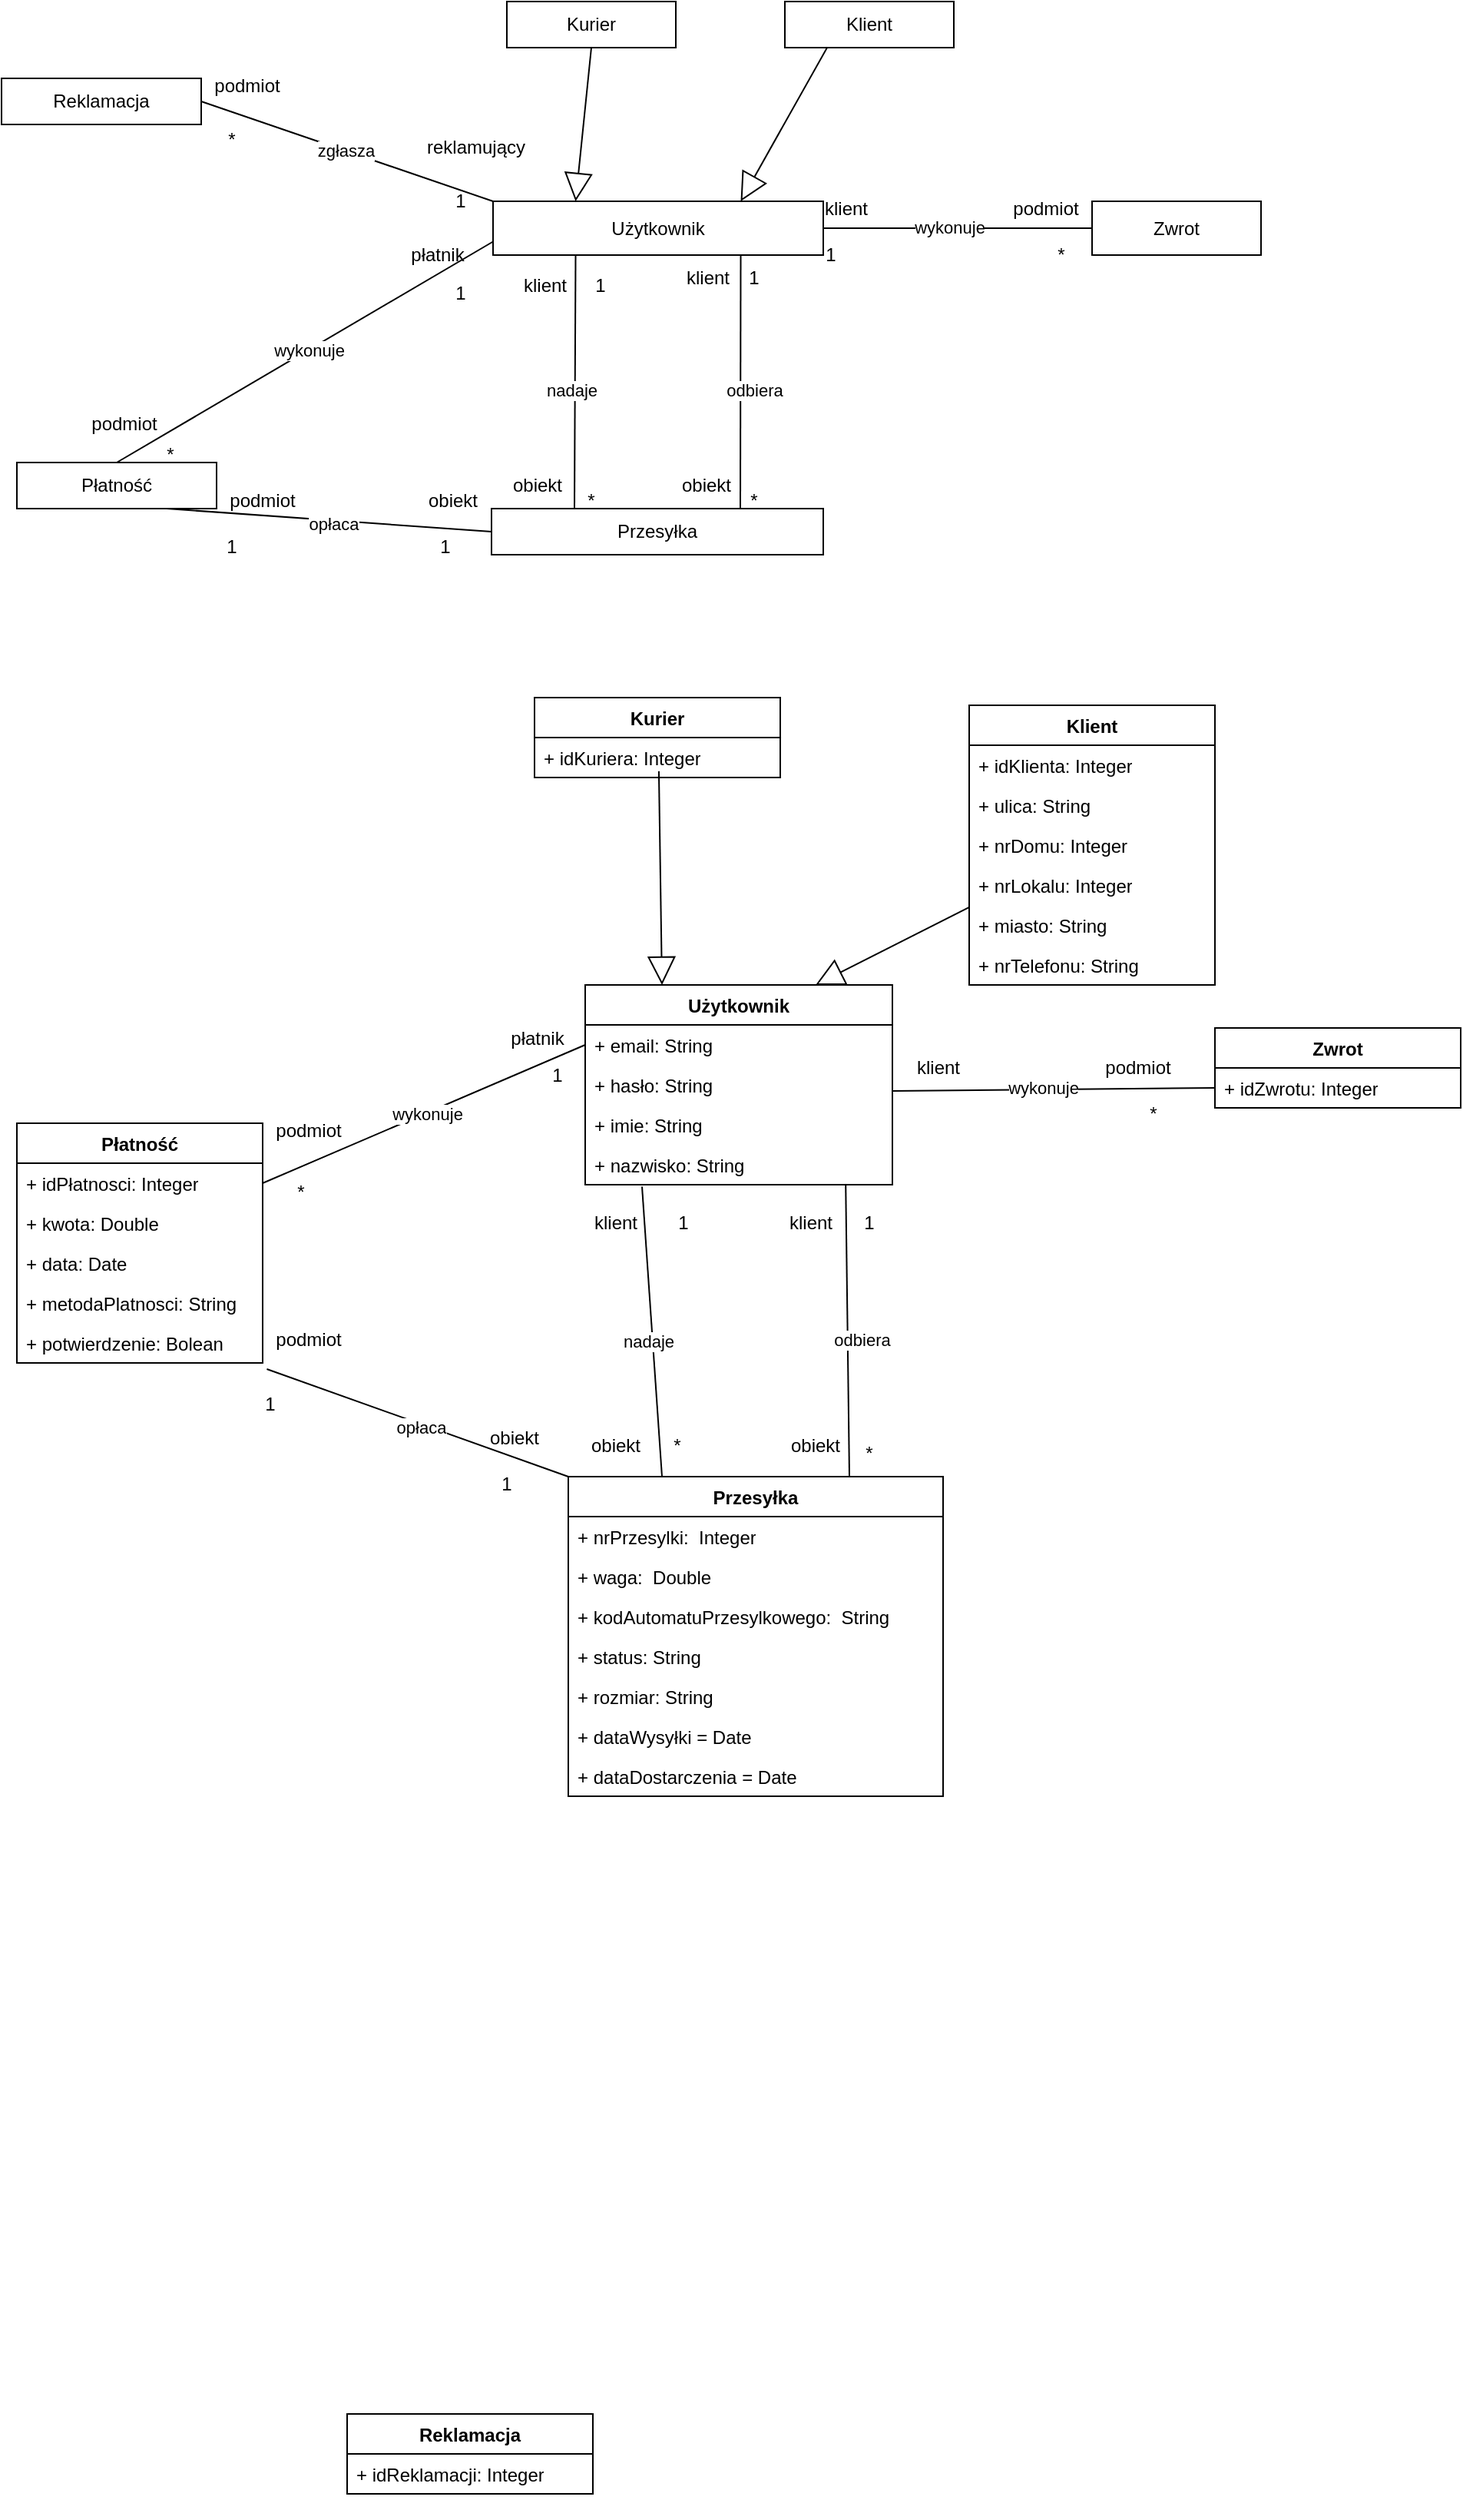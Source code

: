 <mxfile version="26.2.10">
  <diagram name="Strona-1" id="3jw3794jkZ1BxiJH3OJ3">
    <mxGraphModel dx="1085" dy="1286" grid="1" gridSize="10" guides="1" tooltips="1" connect="1" arrows="1" fold="1" page="1" pageScale="1" pageWidth="827" pageHeight="1169" math="0" shadow="0">
      <root>
        <mxCell id="0" />
        <mxCell id="1" parent="0" />
        <mxCell id="SJhHL3FRq7F6iEyKLstd-1" value="Przesyłka" style="html=1;whiteSpace=wrap;" parent="1" vertex="1">
          <mxGeometry x="399" y="410" width="216" height="30" as="geometry" />
        </mxCell>
        <mxCell id="SJhHL3FRq7F6iEyKLstd-2" value="Kurier" style="html=1;whiteSpace=wrap;" parent="1" vertex="1">
          <mxGeometry x="409" y="80" width="110" height="30" as="geometry" />
        </mxCell>
        <mxCell id="SJhHL3FRq7F6iEyKLstd-3" value="Użytkownik" style="html=1;whiteSpace=wrap;" parent="1" vertex="1">
          <mxGeometry x="400" y="210" width="215" height="35" as="geometry" />
        </mxCell>
        <mxCell id="SJhHL3FRq7F6iEyKLstd-4" value="Klient" style="html=1;whiteSpace=wrap;" parent="1" vertex="1">
          <mxGeometry x="590" y="80" width="110" height="30" as="geometry" />
        </mxCell>
        <mxCell id="SJhHL3FRq7F6iEyKLstd-5" value="Płatność" style="html=1;whiteSpace=wrap;" parent="1" vertex="1">
          <mxGeometry x="90" y="380" width="130" height="30" as="geometry" />
        </mxCell>
        <mxCell id="SJhHL3FRq7F6iEyKLstd-6" value="Reklamacja" style="html=1;whiteSpace=wrap;" parent="1" vertex="1">
          <mxGeometry x="80" y="130" width="130" height="30" as="geometry" />
        </mxCell>
        <mxCell id="SJhHL3FRq7F6iEyKLstd-7" value="Zwrot" style="html=1;whiteSpace=wrap;" parent="1" vertex="1">
          <mxGeometry x="790" y="210" width="110" height="35" as="geometry" />
        </mxCell>
        <mxCell id="SJhHL3FRq7F6iEyKLstd-8" value="" style="endArrow=block;endSize=16;endFill=0;html=1;rounded=0;exitX=0.5;exitY=1;exitDx=0;exitDy=0;entryX=0.25;entryY=0;entryDx=0;entryDy=0;" parent="1" source="SJhHL3FRq7F6iEyKLstd-2" target="SJhHL3FRq7F6iEyKLstd-3" edge="1">
          <mxGeometry width="160" relative="1" as="geometry">
            <mxPoint x="390" y="340" as="sourcePoint" />
            <mxPoint x="550" y="340" as="targetPoint" />
          </mxGeometry>
        </mxCell>
        <mxCell id="SJhHL3FRq7F6iEyKLstd-9" value="" style="endArrow=block;endSize=16;endFill=0;html=1;rounded=0;exitX=0.25;exitY=1;exitDx=0;exitDy=0;entryX=0.75;entryY=0;entryDx=0;entryDy=0;" parent="1" source="SJhHL3FRq7F6iEyKLstd-4" target="SJhHL3FRq7F6iEyKLstd-3" edge="1">
          <mxGeometry width="160" relative="1" as="geometry">
            <mxPoint x="568" y="110" as="sourcePoint" />
            <mxPoint x="514" y="218" as="targetPoint" />
          </mxGeometry>
        </mxCell>
        <mxCell id="SJhHL3FRq7F6iEyKLstd-15" value="" style="endArrow=none;html=1;rounded=0;entryX=0;entryY=0;entryDx=0;entryDy=0;exitX=1;exitY=0.5;exitDx=0;exitDy=0;" parent="1" source="SJhHL3FRq7F6iEyKLstd-6" target="SJhHL3FRq7F6iEyKLstd-3" edge="1">
          <mxGeometry width="50" height="50" relative="1" as="geometry">
            <mxPoint x="440" y="360" as="sourcePoint" />
            <mxPoint x="490" y="310" as="targetPoint" />
          </mxGeometry>
        </mxCell>
        <mxCell id="SJhHL3FRq7F6iEyKLstd-23" value="zgłasza" style="edgeLabel;html=1;align=center;verticalAlign=middle;resizable=0;points=[];" parent="SJhHL3FRq7F6iEyKLstd-15" vertex="1" connectable="0">
          <mxGeometry x="-0.012" relative="1" as="geometry">
            <mxPoint as="offset" />
          </mxGeometry>
        </mxCell>
        <mxCell id="SJhHL3FRq7F6iEyKLstd-16" value="" style="endArrow=none;html=1;rounded=0;entryX=0;entryY=0.75;entryDx=0;entryDy=0;exitX=0.5;exitY=0;exitDx=0;exitDy=0;" parent="1" source="SJhHL3FRq7F6iEyKLstd-5" target="SJhHL3FRq7F6iEyKLstd-3" edge="1">
          <mxGeometry width="50" height="50" relative="1" as="geometry">
            <mxPoint x="420" y="400" as="sourcePoint" />
            <mxPoint x="470" y="350" as="targetPoint" />
          </mxGeometry>
        </mxCell>
        <mxCell id="SJhHL3FRq7F6iEyKLstd-27" value="wykonuje" style="edgeLabel;html=1;align=center;verticalAlign=middle;resizable=0;points=[];" parent="SJhHL3FRq7F6iEyKLstd-16" vertex="1" connectable="0">
          <mxGeometry x="0.016" relative="1" as="geometry">
            <mxPoint as="offset" />
          </mxGeometry>
        </mxCell>
        <mxCell id="SJhHL3FRq7F6iEyKLstd-17" value="" style="endArrow=none;html=1;rounded=0;entryX=0.25;entryY=1;entryDx=0;entryDy=0;exitX=0.25;exitY=0;exitDx=0;exitDy=0;" parent="1" source="SJhHL3FRq7F6iEyKLstd-1" target="SJhHL3FRq7F6iEyKLstd-3" edge="1">
          <mxGeometry width="50" height="50" relative="1" as="geometry">
            <mxPoint x="440" y="360" as="sourcePoint" />
            <mxPoint x="490" y="310" as="targetPoint" />
          </mxGeometry>
        </mxCell>
        <mxCell id="SJhHL3FRq7F6iEyKLstd-52" value="nadaje" style="edgeLabel;html=1;align=center;verticalAlign=middle;resizable=0;points=[];" parent="SJhHL3FRq7F6iEyKLstd-17" vertex="1" connectable="0">
          <mxGeometry x="-0.067" y="3" relative="1" as="geometry">
            <mxPoint as="offset" />
          </mxGeometry>
        </mxCell>
        <mxCell id="SJhHL3FRq7F6iEyKLstd-18" value="" style="endArrow=none;html=1;rounded=0;entryX=0.75;entryY=1;entryDx=0;entryDy=0;exitX=0.75;exitY=0;exitDx=0;exitDy=0;" parent="1" source="SJhHL3FRq7F6iEyKLstd-1" target="SJhHL3FRq7F6iEyKLstd-3" edge="1">
          <mxGeometry width="50" height="50" relative="1" as="geometry">
            <mxPoint x="440" y="360" as="sourcePoint" />
            <mxPoint x="490" y="310" as="targetPoint" />
          </mxGeometry>
        </mxCell>
        <mxCell id="SJhHL3FRq7F6iEyKLstd-53" value="Text" style="edgeLabel;html=1;align=center;verticalAlign=middle;resizable=0;points=[];" parent="SJhHL3FRq7F6iEyKLstd-18" vertex="1" connectable="0">
          <mxGeometry x="-0.058" y="-6" relative="1" as="geometry">
            <mxPoint as="offset" />
          </mxGeometry>
        </mxCell>
        <mxCell id="SJhHL3FRq7F6iEyKLstd-54" value="odbiera" style="edgeLabel;html=1;align=center;verticalAlign=middle;resizable=0;points=[];" parent="SJhHL3FRq7F6iEyKLstd-18" vertex="1" connectable="0">
          <mxGeometry x="-0.068" y="-9" relative="1" as="geometry">
            <mxPoint as="offset" />
          </mxGeometry>
        </mxCell>
        <mxCell id="SJhHL3FRq7F6iEyKLstd-19" value="" style="endArrow=none;html=1;rounded=0;entryX=1;entryY=0.5;entryDx=0;entryDy=0;exitX=0;exitY=0.5;exitDx=0;exitDy=0;" parent="1" source="SJhHL3FRq7F6iEyKLstd-7" target="SJhHL3FRq7F6iEyKLstd-3" edge="1">
          <mxGeometry width="50" height="50" relative="1" as="geometry">
            <mxPoint x="440" y="360" as="sourcePoint" />
            <mxPoint x="490" y="310" as="targetPoint" />
          </mxGeometry>
        </mxCell>
        <mxCell id="SJhHL3FRq7F6iEyKLstd-45" value="wykonuje" style="edgeLabel;html=1;align=center;verticalAlign=middle;resizable=0;points=[];" parent="SJhHL3FRq7F6iEyKLstd-19" vertex="1" connectable="0">
          <mxGeometry x="0.069" y="-1" relative="1" as="geometry">
            <mxPoint as="offset" />
          </mxGeometry>
        </mxCell>
        <mxCell id="SJhHL3FRq7F6iEyKLstd-20" value="podmiot" style="text;html=1;align=center;verticalAlign=middle;whiteSpace=wrap;rounded=0;" parent="1" vertex="1">
          <mxGeometry x="210" y="120" width="60" height="30" as="geometry" />
        </mxCell>
        <mxCell id="SJhHL3FRq7F6iEyKLstd-21" value="reklamujący" style="text;html=1;align=center;verticalAlign=middle;whiteSpace=wrap;rounded=0;" parent="1" vertex="1">
          <mxGeometry x="359" y="160" width="60" height="30" as="geometry" />
        </mxCell>
        <mxCell id="SJhHL3FRq7F6iEyKLstd-24" value="*" style="text;html=1;align=center;verticalAlign=middle;whiteSpace=wrap;rounded=0;" parent="1" vertex="1">
          <mxGeometry x="210" y="160" width="40" height="20" as="geometry" />
        </mxCell>
        <mxCell id="SJhHL3FRq7F6iEyKLstd-25" value="1" style="text;html=1;align=center;verticalAlign=middle;whiteSpace=wrap;rounded=0;" parent="1" vertex="1">
          <mxGeometry x="364" y="200" width="30" height="20" as="geometry" />
        </mxCell>
        <mxCell id="SJhHL3FRq7F6iEyKLstd-29" value="płatnik" style="text;html=1;align=center;verticalAlign=middle;whiteSpace=wrap;rounded=0;" parent="1" vertex="1">
          <mxGeometry x="334" y="230" width="60" height="30" as="geometry" />
        </mxCell>
        <mxCell id="SJhHL3FRq7F6iEyKLstd-30" value="1" style="text;html=1;align=center;verticalAlign=middle;whiteSpace=wrap;rounded=0;" parent="1" vertex="1">
          <mxGeometry x="364" y="260" width="30" height="20" as="geometry" />
        </mxCell>
        <mxCell id="SJhHL3FRq7F6iEyKLstd-31" value="podmiot" style="text;html=1;align=center;verticalAlign=middle;whiteSpace=wrap;rounded=0;" parent="1" vertex="1">
          <mxGeometry x="130" y="340" width="60" height="30" as="geometry" />
        </mxCell>
        <mxCell id="SJhHL3FRq7F6iEyKLstd-32" value="*" style="text;html=1;align=center;verticalAlign=middle;whiteSpace=wrap;rounded=0;" parent="1" vertex="1">
          <mxGeometry x="160" y="360" width="60" height="30" as="geometry" />
        </mxCell>
        <mxCell id="SJhHL3FRq7F6iEyKLstd-33" value="" style="endArrow=none;html=1;rounded=0;entryX=0;entryY=0.5;entryDx=0;entryDy=0;exitX=0.75;exitY=1;exitDx=0;exitDy=0;" parent="1" source="SJhHL3FRq7F6iEyKLstd-5" target="SJhHL3FRq7F6iEyKLstd-1" edge="1">
          <mxGeometry width="50" height="50" relative="1" as="geometry">
            <mxPoint x="390" y="310" as="sourcePoint" />
            <mxPoint x="440" y="260" as="targetPoint" />
          </mxGeometry>
        </mxCell>
        <mxCell id="SJhHL3FRq7F6iEyKLstd-34" value="opłaca" style="edgeLabel;html=1;align=center;verticalAlign=middle;resizable=0;points=[];" parent="SJhHL3FRq7F6iEyKLstd-33" vertex="1" connectable="0">
          <mxGeometry x="0.029" y="-2" relative="1" as="geometry">
            <mxPoint as="offset" />
          </mxGeometry>
        </mxCell>
        <mxCell id="SJhHL3FRq7F6iEyKLstd-35" value="obiekt" style="text;html=1;align=center;verticalAlign=middle;whiteSpace=wrap;rounded=0;" parent="1" vertex="1">
          <mxGeometry x="354" y="390" width="40" height="30" as="geometry" />
        </mxCell>
        <mxCell id="SJhHL3FRq7F6iEyKLstd-36" value="podmiot" style="text;html=1;align=center;verticalAlign=middle;whiteSpace=wrap;rounded=0;" parent="1" vertex="1">
          <mxGeometry x="220" y="390" width="60" height="30" as="geometry" />
        </mxCell>
        <mxCell id="SJhHL3FRq7F6iEyKLstd-37" value="1" style="text;html=1;align=center;verticalAlign=middle;whiteSpace=wrap;rounded=0;" parent="1" vertex="1">
          <mxGeometry x="200" y="420" width="60" height="30" as="geometry" />
        </mxCell>
        <mxCell id="SJhHL3FRq7F6iEyKLstd-38" value="1" style="text;html=1;align=center;verticalAlign=middle;whiteSpace=wrap;rounded=0;" parent="1" vertex="1">
          <mxGeometry x="344" y="420" width="50" height="30" as="geometry" />
        </mxCell>
        <mxCell id="SJhHL3FRq7F6iEyKLstd-42" value="klient" style="text;html=1;align=center;verticalAlign=middle;whiteSpace=wrap;rounded=0;" parent="1" vertex="1">
          <mxGeometry x="404" y="250" width="60" height="30" as="geometry" />
        </mxCell>
        <mxCell id="SJhHL3FRq7F6iEyKLstd-43" value="klient" style="text;html=1;align=center;verticalAlign=middle;whiteSpace=wrap;rounded=0;" parent="1" vertex="1">
          <mxGeometry x="510" y="245" width="60" height="30" as="geometry" />
        </mxCell>
        <mxCell id="SJhHL3FRq7F6iEyKLstd-46" value="1" style="text;html=1;align=center;verticalAlign=middle;whiteSpace=wrap;rounded=0;" parent="1" vertex="1">
          <mxGeometry x="540" y="245" width="60" height="30" as="geometry" />
        </mxCell>
        <mxCell id="SJhHL3FRq7F6iEyKLstd-47" value="1" style="text;html=1;align=center;verticalAlign=middle;whiteSpace=wrap;rounded=0;" parent="1" vertex="1">
          <mxGeometry x="440" y="250" width="60" height="30" as="geometry" />
        </mxCell>
        <mxCell id="SJhHL3FRq7F6iEyKLstd-48" value="*" style="text;html=1;align=center;verticalAlign=middle;whiteSpace=wrap;rounded=0;" parent="1" vertex="1">
          <mxGeometry x="434" y="390" width="60" height="30" as="geometry" />
        </mxCell>
        <mxCell id="SJhHL3FRq7F6iEyKLstd-49" value="*" style="text;html=1;align=center;verticalAlign=middle;whiteSpace=wrap;rounded=0;" parent="1" vertex="1">
          <mxGeometry x="740" y="230" width="60" height="30" as="geometry" />
        </mxCell>
        <mxCell id="SJhHL3FRq7F6iEyKLstd-50" value="obiekt" style="text;html=1;align=center;verticalAlign=middle;whiteSpace=wrap;rounded=0;" parent="1" vertex="1">
          <mxGeometry x="409" y="380" width="40" height="30" as="geometry" />
        </mxCell>
        <mxCell id="SJhHL3FRq7F6iEyKLstd-51" value="obiekt" style="text;html=1;align=center;verticalAlign=middle;whiteSpace=wrap;rounded=0;" parent="1" vertex="1">
          <mxGeometry x="519" y="380" width="40" height="30" as="geometry" />
        </mxCell>
        <mxCell id="SJhHL3FRq7F6iEyKLstd-56" value="podmiot" style="text;html=1;align=center;verticalAlign=middle;whiteSpace=wrap;rounded=0;" parent="1" vertex="1">
          <mxGeometry x="730" y="200" width="60" height="30" as="geometry" />
        </mxCell>
        <mxCell id="SJhHL3FRq7F6iEyKLstd-57" value="klient" style="text;html=1;align=center;verticalAlign=middle;whiteSpace=wrap;rounded=0;" parent="1" vertex="1">
          <mxGeometry x="600" y="200" width="60" height="30" as="geometry" />
        </mxCell>
        <mxCell id="SJhHL3FRq7F6iEyKLstd-59" value="1" style="text;html=1;align=center;verticalAlign=middle;whiteSpace=wrap;rounded=0;" parent="1" vertex="1">
          <mxGeometry x="590" y="230" width="60" height="30" as="geometry" />
        </mxCell>
        <mxCell id="SJhHL3FRq7F6iEyKLstd-60" value="*" style="text;html=1;align=center;verticalAlign=middle;whiteSpace=wrap;rounded=0;" parent="1" vertex="1">
          <mxGeometry x="540" y="390" width="60" height="30" as="geometry" />
        </mxCell>
        <mxCell id="UiuZtKGrybd-7sfFobG--9" value="Przesyłka" style="swimlane;fontStyle=1;align=center;verticalAlign=top;childLayout=stackLayout;horizontal=1;startSize=26;horizontalStack=0;resizeParent=1;resizeParentMax=0;resizeLast=0;collapsible=1;marginBottom=0;whiteSpace=wrap;html=1;" vertex="1" parent="1">
          <mxGeometry x="449" y="1040" width="244" height="208" as="geometry" />
        </mxCell>
        <mxCell id="UiuZtKGrybd-7sfFobG--10" value="+ nrPrzesylki:&amp;nbsp; Integer" style="text;strokeColor=none;fillColor=none;align=left;verticalAlign=top;spacingLeft=4;spacingRight=4;overflow=hidden;rotatable=0;points=[[0,0.5],[1,0.5]];portConstraint=eastwest;whiteSpace=wrap;html=1;" vertex="1" parent="UiuZtKGrybd-7sfFobG--9">
          <mxGeometry y="26" width="244" height="26" as="geometry" />
        </mxCell>
        <mxCell id="UiuZtKGrybd-7sfFobG--11" value="+ waga:&amp;nbsp; Double" style="text;strokeColor=none;fillColor=none;align=left;verticalAlign=top;spacingLeft=4;spacingRight=4;overflow=hidden;rotatable=0;points=[[0,0.5],[1,0.5]];portConstraint=eastwest;whiteSpace=wrap;html=1;" vertex="1" parent="UiuZtKGrybd-7sfFobG--9">
          <mxGeometry y="52" width="244" height="26" as="geometry" />
        </mxCell>
        <mxCell id="UiuZtKGrybd-7sfFobG--12" value="+ kodAutomatuPrzesylkowego:&amp;nbsp; String" style="text;strokeColor=none;fillColor=none;align=left;verticalAlign=top;spacingLeft=4;spacingRight=4;overflow=hidden;rotatable=0;points=[[0,0.5],[1,0.5]];portConstraint=eastwest;whiteSpace=wrap;html=1;" vertex="1" parent="UiuZtKGrybd-7sfFobG--9">
          <mxGeometry y="78" width="244" height="26" as="geometry" />
        </mxCell>
        <mxCell id="UiuZtKGrybd-7sfFobG--13" value="+ status: String" style="text;strokeColor=none;fillColor=none;align=left;verticalAlign=top;spacingLeft=4;spacingRight=4;overflow=hidden;rotatable=0;points=[[0,0.5],[1,0.5]];portConstraint=eastwest;whiteSpace=wrap;html=1;" vertex="1" parent="UiuZtKGrybd-7sfFobG--9">
          <mxGeometry y="104" width="244" height="26" as="geometry" />
        </mxCell>
        <mxCell id="UiuZtKGrybd-7sfFobG--71" value="+ rozmiar: String" style="text;strokeColor=none;fillColor=none;align=left;verticalAlign=top;spacingLeft=4;spacingRight=4;overflow=hidden;rotatable=0;points=[[0,0.5],[1,0.5]];portConstraint=eastwest;whiteSpace=wrap;html=1;" vertex="1" parent="UiuZtKGrybd-7sfFobG--9">
          <mxGeometry y="130" width="244" height="26" as="geometry" />
        </mxCell>
        <mxCell id="UiuZtKGrybd-7sfFobG--14" value="+ dataWysyłki = Date" style="text;strokeColor=none;fillColor=none;align=left;verticalAlign=top;spacingLeft=4;spacingRight=4;overflow=hidden;rotatable=0;points=[[0,0.5],[1,0.5]];portConstraint=eastwest;whiteSpace=wrap;html=1;" vertex="1" parent="UiuZtKGrybd-7sfFobG--9">
          <mxGeometry y="156" width="244" height="26" as="geometry" />
        </mxCell>
        <mxCell id="UiuZtKGrybd-7sfFobG--15" value="+ dataDostarczenia = Date" style="text;strokeColor=none;fillColor=none;align=left;verticalAlign=top;spacingLeft=4;spacingRight=4;overflow=hidden;rotatable=0;points=[[0,0.5],[1,0.5]];portConstraint=eastwest;whiteSpace=wrap;html=1;" vertex="1" parent="UiuZtKGrybd-7sfFobG--9">
          <mxGeometry y="182" width="244" height="26" as="geometry" />
        </mxCell>
        <mxCell id="UiuZtKGrybd-7sfFobG--16" value="Reklamacja" style="swimlane;fontStyle=1;align=center;verticalAlign=top;childLayout=stackLayout;horizontal=1;startSize=26;horizontalStack=0;resizeParent=1;resizeParentMax=0;resizeLast=0;collapsible=1;marginBottom=0;whiteSpace=wrap;html=1;" vertex="1" parent="1">
          <mxGeometry x="305" y="1650" width="160" height="52" as="geometry" />
        </mxCell>
        <mxCell id="UiuZtKGrybd-7sfFobG--17" value="+ idReklamacji: Integer" style="text;strokeColor=none;fillColor=none;align=left;verticalAlign=top;spacingLeft=4;spacingRight=4;overflow=hidden;rotatable=0;points=[[0,0.5],[1,0.5]];portConstraint=eastwest;whiteSpace=wrap;html=1;" vertex="1" parent="UiuZtKGrybd-7sfFobG--16">
          <mxGeometry y="26" width="160" height="26" as="geometry" />
        </mxCell>
        <mxCell id="UiuZtKGrybd-7sfFobG--18" value="Płatność" style="swimlane;fontStyle=1;align=center;verticalAlign=top;childLayout=stackLayout;horizontal=1;startSize=26;horizontalStack=0;resizeParent=1;resizeParentMax=0;resizeLast=0;collapsible=1;marginBottom=0;whiteSpace=wrap;html=1;" vertex="1" parent="1">
          <mxGeometry x="90" y="810" width="160" height="156" as="geometry" />
        </mxCell>
        <mxCell id="UiuZtKGrybd-7sfFobG--19" value="+ idPłatnosci: Integer" style="text;strokeColor=none;fillColor=none;align=left;verticalAlign=top;spacingLeft=4;spacingRight=4;overflow=hidden;rotatable=0;points=[[0,0.5],[1,0.5]];portConstraint=eastwest;whiteSpace=wrap;html=1;" vertex="1" parent="UiuZtKGrybd-7sfFobG--18">
          <mxGeometry y="26" width="160" height="26" as="geometry" />
        </mxCell>
        <mxCell id="UiuZtKGrybd-7sfFobG--20" value="+ kwota: Double" style="text;strokeColor=none;fillColor=none;align=left;verticalAlign=top;spacingLeft=4;spacingRight=4;overflow=hidden;rotatable=0;points=[[0,0.5],[1,0.5]];portConstraint=eastwest;whiteSpace=wrap;html=1;" vertex="1" parent="UiuZtKGrybd-7sfFobG--18">
          <mxGeometry y="52" width="160" height="26" as="geometry" />
        </mxCell>
        <mxCell id="UiuZtKGrybd-7sfFobG--21" value="+ data: Date" style="text;strokeColor=none;fillColor=none;align=left;verticalAlign=top;spacingLeft=4;spacingRight=4;overflow=hidden;rotatable=0;points=[[0,0.5],[1,0.5]];portConstraint=eastwest;whiteSpace=wrap;html=1;" vertex="1" parent="UiuZtKGrybd-7sfFobG--18">
          <mxGeometry y="78" width="160" height="26" as="geometry" />
        </mxCell>
        <mxCell id="UiuZtKGrybd-7sfFobG--22" value="+ metodaPlatnosci: String" style="text;strokeColor=none;fillColor=none;align=left;verticalAlign=top;spacingLeft=4;spacingRight=4;overflow=hidden;rotatable=0;points=[[0,0.5],[1,0.5]];portConstraint=eastwest;whiteSpace=wrap;html=1;" vertex="1" parent="UiuZtKGrybd-7sfFobG--18">
          <mxGeometry y="104" width="160" height="26" as="geometry" />
        </mxCell>
        <mxCell id="UiuZtKGrybd-7sfFobG--23" value="+ potwierdzenie: Bolean" style="text;strokeColor=none;fillColor=none;align=left;verticalAlign=top;spacingLeft=4;spacingRight=4;overflow=hidden;rotatable=0;points=[[0,0.5],[1,0.5]];portConstraint=eastwest;whiteSpace=wrap;html=1;" vertex="1" parent="UiuZtKGrybd-7sfFobG--18">
          <mxGeometry y="130" width="160" height="26" as="geometry" />
        </mxCell>
        <mxCell id="UiuZtKGrybd-7sfFobG--24" value="Kurier" style="swimlane;fontStyle=1;align=center;verticalAlign=top;childLayout=stackLayout;horizontal=1;startSize=26;horizontalStack=0;resizeParent=1;resizeParentMax=0;resizeLast=0;collapsible=1;marginBottom=0;whiteSpace=wrap;html=1;" vertex="1" parent="1">
          <mxGeometry x="427" y="533" width="160" height="52" as="geometry" />
        </mxCell>
        <mxCell id="UiuZtKGrybd-7sfFobG--25" value="+ idKuriera: Integer" style="text;strokeColor=none;fillColor=none;align=left;verticalAlign=top;spacingLeft=4;spacingRight=4;overflow=hidden;rotatable=0;points=[[0,0.5],[1,0.5]];portConstraint=eastwest;whiteSpace=wrap;html=1;" vertex="1" parent="UiuZtKGrybd-7sfFobG--24">
          <mxGeometry y="26" width="160" height="26" as="geometry" />
        </mxCell>
        <mxCell id="UiuZtKGrybd-7sfFobG--56" value="Klient" style="swimlane;fontStyle=1;align=center;verticalAlign=top;childLayout=stackLayout;horizontal=1;startSize=26;horizontalStack=0;resizeParent=1;resizeParentMax=0;resizeLast=0;collapsible=1;marginBottom=0;whiteSpace=wrap;html=1;" vertex="1" parent="1">
          <mxGeometry x="710" y="538" width="160" height="182" as="geometry" />
        </mxCell>
        <mxCell id="UiuZtKGrybd-7sfFobG--57" value="+ idKlienta: Integer" style="text;strokeColor=none;fillColor=none;align=left;verticalAlign=top;spacingLeft=4;spacingRight=4;overflow=hidden;rotatable=0;points=[[0,0.5],[1,0.5]];portConstraint=eastwest;whiteSpace=wrap;html=1;" vertex="1" parent="UiuZtKGrybd-7sfFobG--56">
          <mxGeometry y="26" width="160" height="26" as="geometry" />
        </mxCell>
        <mxCell id="UiuZtKGrybd-7sfFobG--58" value="+ ulica: String" style="text;strokeColor=none;fillColor=none;align=left;verticalAlign=top;spacingLeft=4;spacingRight=4;overflow=hidden;rotatable=0;points=[[0,0.5],[1,0.5]];portConstraint=eastwest;whiteSpace=wrap;html=1;" vertex="1" parent="UiuZtKGrybd-7sfFobG--56">
          <mxGeometry y="52" width="160" height="26" as="geometry" />
        </mxCell>
        <mxCell id="UiuZtKGrybd-7sfFobG--59" value="+ nrDomu: Integer" style="text;strokeColor=none;fillColor=none;align=left;verticalAlign=top;spacingLeft=4;spacingRight=4;overflow=hidden;rotatable=0;points=[[0,0.5],[1,0.5]];portConstraint=eastwest;whiteSpace=wrap;html=1;" vertex="1" parent="UiuZtKGrybd-7sfFobG--56">
          <mxGeometry y="78" width="160" height="26" as="geometry" />
        </mxCell>
        <mxCell id="UiuZtKGrybd-7sfFobG--60" value="+ nrLokalu: Integer" style="text;strokeColor=none;fillColor=none;align=left;verticalAlign=top;spacingLeft=4;spacingRight=4;overflow=hidden;rotatable=0;points=[[0,0.5],[1,0.5]];portConstraint=eastwest;whiteSpace=wrap;html=1;" vertex="1" parent="UiuZtKGrybd-7sfFobG--56">
          <mxGeometry y="104" width="160" height="26" as="geometry" />
        </mxCell>
        <mxCell id="UiuZtKGrybd-7sfFobG--61" value="+ miasto: String" style="text;strokeColor=none;fillColor=none;align=left;verticalAlign=top;spacingLeft=4;spacingRight=4;overflow=hidden;rotatable=0;points=[[0,0.5],[1,0.5]];portConstraint=eastwest;whiteSpace=wrap;html=1;" vertex="1" parent="UiuZtKGrybd-7sfFobG--56">
          <mxGeometry y="130" width="160" height="26" as="geometry" />
        </mxCell>
        <mxCell id="UiuZtKGrybd-7sfFobG--62" value="+ nrTelefonu: String" style="text;strokeColor=none;fillColor=none;align=left;verticalAlign=top;spacingLeft=4;spacingRight=4;overflow=hidden;rotatable=0;points=[[0,0.5],[1,0.5]];portConstraint=eastwest;whiteSpace=wrap;html=1;" vertex="1" parent="UiuZtKGrybd-7sfFobG--56">
          <mxGeometry y="156" width="160" height="26" as="geometry" />
        </mxCell>
        <mxCell id="UiuZtKGrybd-7sfFobG--64" value="Użytkownik" style="swimlane;fontStyle=1;align=center;verticalAlign=top;childLayout=stackLayout;horizontal=1;startSize=26;horizontalStack=0;resizeParent=1;resizeParentMax=0;resizeLast=0;collapsible=1;marginBottom=0;whiteSpace=wrap;html=1;" vertex="1" parent="1">
          <mxGeometry x="460" y="720" width="200" height="130" as="geometry" />
        </mxCell>
        <mxCell id="UiuZtKGrybd-7sfFobG--65" value="+ email: String" style="text;strokeColor=none;fillColor=none;align=left;verticalAlign=top;spacingLeft=4;spacingRight=4;overflow=hidden;rotatable=0;points=[[0,0.5],[1,0.5]];portConstraint=eastwest;whiteSpace=wrap;html=1;" vertex="1" parent="UiuZtKGrybd-7sfFobG--64">
          <mxGeometry y="26" width="200" height="26" as="geometry" />
        </mxCell>
        <mxCell id="UiuZtKGrybd-7sfFobG--66" value="+ hasło: String" style="text;strokeColor=none;fillColor=none;align=left;verticalAlign=top;spacingLeft=4;spacingRight=4;overflow=hidden;rotatable=0;points=[[0,0.5],[1,0.5]];portConstraint=eastwest;whiteSpace=wrap;html=1;" vertex="1" parent="UiuZtKGrybd-7sfFobG--64">
          <mxGeometry y="52" width="200" height="26" as="geometry" />
        </mxCell>
        <mxCell id="UiuZtKGrybd-7sfFobG--67" value="+ imie: String" style="text;strokeColor=none;fillColor=none;align=left;verticalAlign=top;spacingLeft=4;spacingRight=4;overflow=hidden;rotatable=0;points=[[0,0.5],[1,0.5]];portConstraint=eastwest;whiteSpace=wrap;html=1;" vertex="1" parent="UiuZtKGrybd-7sfFobG--64">
          <mxGeometry y="78" width="200" height="26" as="geometry" />
        </mxCell>
        <mxCell id="UiuZtKGrybd-7sfFobG--68" value="+ nazwisko: String" style="text;strokeColor=none;fillColor=none;align=left;verticalAlign=top;spacingLeft=4;spacingRight=4;overflow=hidden;rotatable=0;points=[[0,0.5],[1,0.5]];portConstraint=eastwest;whiteSpace=wrap;html=1;" vertex="1" parent="UiuZtKGrybd-7sfFobG--64">
          <mxGeometry y="104" width="200" height="26" as="geometry" />
        </mxCell>
        <mxCell id="UiuZtKGrybd-7sfFobG--69" value="" style="endArrow=block;endSize=16;endFill=0;html=1;rounded=0;entryX=0.75;entryY=0;entryDx=0;entryDy=0;" edge="1" parent="1" source="UiuZtKGrybd-7sfFobG--56" target="UiuZtKGrybd-7sfFobG--64">
          <mxGeometry width="160" relative="1" as="geometry">
            <mxPoint x="397" y="1640" as="sourcePoint" />
            <mxPoint x="503" y="1570" as="targetPoint" />
          </mxGeometry>
        </mxCell>
        <mxCell id="UiuZtKGrybd-7sfFobG--70" value="" style="endArrow=block;endSize=16;endFill=0;html=1;rounded=0;entryX=0.25;entryY=0;entryDx=0;entryDy=0;exitX=0.506;exitY=0.84;exitDx=0;exitDy=0;exitPerimeter=0;" edge="1" parent="1" source="UiuZtKGrybd-7sfFobG--25" target="UiuZtKGrybd-7sfFobG--64">
          <mxGeometry width="160" relative="1" as="geometry">
            <mxPoint x="535" y="1469" as="sourcePoint" />
            <mxPoint x="475" y="1463" as="targetPoint" />
          </mxGeometry>
        </mxCell>
        <mxCell id="UiuZtKGrybd-7sfFobG--80" value="Zwrot" style="swimlane;fontStyle=1;align=center;verticalAlign=top;childLayout=stackLayout;horizontal=1;startSize=26;horizontalStack=0;resizeParent=1;resizeParentMax=0;resizeLast=0;collapsible=1;marginBottom=0;whiteSpace=wrap;html=1;" vertex="1" parent="1">
          <mxGeometry x="870" y="748" width="160" height="52" as="geometry" />
        </mxCell>
        <mxCell id="UiuZtKGrybd-7sfFobG--81" value="+ idZwrotu: Integer" style="text;strokeColor=none;fillColor=none;align=left;verticalAlign=top;spacingLeft=4;spacingRight=4;overflow=hidden;rotatable=0;points=[[0,0.5],[1,0.5]];portConstraint=eastwest;whiteSpace=wrap;html=1;" vertex="1" parent="UiuZtKGrybd-7sfFobG--80">
          <mxGeometry y="26" width="160" height="26" as="geometry" />
        </mxCell>
        <mxCell id="UiuZtKGrybd-7sfFobG--88" value="" style="endArrow=none;html=1;rounded=0;entryX=0;entryY=1;entryDx=0;entryDy=0;exitX=0;exitY=0.5;exitDx=0;exitDy=0;" edge="1" parent="1" source="UiuZtKGrybd-7sfFobG--81" target="UiuZtKGrybd-7sfFobG--92">
          <mxGeometry width="50" height="50" relative="1" as="geometry">
            <mxPoint x="850" y="787" as="sourcePoint" />
            <mxPoint x="675" y="787" as="targetPoint" />
          </mxGeometry>
        </mxCell>
        <mxCell id="UiuZtKGrybd-7sfFobG--89" value="wykonuje" style="edgeLabel;html=1;align=center;verticalAlign=middle;resizable=0;points=[];" vertex="1" connectable="0" parent="UiuZtKGrybd-7sfFobG--88">
          <mxGeometry x="0.069" y="-1" relative="1" as="geometry">
            <mxPoint as="offset" />
          </mxGeometry>
        </mxCell>
        <mxCell id="UiuZtKGrybd-7sfFobG--90" value="*" style="text;html=1;align=center;verticalAlign=middle;whiteSpace=wrap;rounded=0;" vertex="1" parent="1">
          <mxGeometry x="800" y="789" width="60" height="30" as="geometry" />
        </mxCell>
        <mxCell id="UiuZtKGrybd-7sfFobG--91" value="podmiot" style="text;html=1;align=center;verticalAlign=middle;whiteSpace=wrap;rounded=0;" vertex="1" parent="1">
          <mxGeometry x="790" y="759" width="60" height="30" as="geometry" />
        </mxCell>
        <mxCell id="UiuZtKGrybd-7sfFobG--92" value="klient" style="text;html=1;align=center;verticalAlign=middle;whiteSpace=wrap;rounded=0;" vertex="1" parent="1">
          <mxGeometry x="660" y="759" width="60" height="30" as="geometry" />
        </mxCell>
        <mxCell id="UiuZtKGrybd-7sfFobG--104" value="" style="endArrow=none;html=1;rounded=0;entryX=0.185;entryY=1.048;entryDx=0;entryDy=0;exitX=0.25;exitY=0;exitDx=0;exitDy=0;entryPerimeter=0;" edge="1" parent="1" source="UiuZtKGrybd-7sfFobG--9" target="UiuZtKGrybd-7sfFobG--68">
          <mxGeometry width="50" height="50" relative="1" as="geometry">
            <mxPoint x="531" y="1035" as="sourcePoint" />
            <mxPoint x="532" y="870" as="targetPoint" />
          </mxGeometry>
        </mxCell>
        <mxCell id="UiuZtKGrybd-7sfFobG--105" value="nadaje" style="edgeLabel;html=1;align=center;verticalAlign=middle;resizable=0;points=[];" vertex="1" connectable="0" parent="UiuZtKGrybd-7sfFobG--104">
          <mxGeometry x="-0.067" y="3" relative="1" as="geometry">
            <mxPoint as="offset" />
          </mxGeometry>
        </mxCell>
        <mxCell id="UiuZtKGrybd-7sfFobG--106" value="" style="endArrow=none;html=1;rounded=0;entryX=0.848;entryY=0.982;entryDx=0;entryDy=0;exitX=0.75;exitY=0;exitDx=0;exitDy=0;entryPerimeter=0;" edge="1" parent="1" source="UiuZtKGrybd-7sfFobG--9" target="UiuZtKGrybd-7sfFobG--68">
          <mxGeometry width="50" height="50" relative="1" as="geometry">
            <mxPoint x="639" y="1035" as="sourcePoint" />
            <mxPoint x="639" y="870" as="targetPoint" />
          </mxGeometry>
        </mxCell>
        <mxCell id="UiuZtKGrybd-7sfFobG--107" value="Text" style="edgeLabel;html=1;align=center;verticalAlign=middle;resizable=0;points=[];" vertex="1" connectable="0" parent="UiuZtKGrybd-7sfFobG--106">
          <mxGeometry x="-0.058" y="-6" relative="1" as="geometry">
            <mxPoint as="offset" />
          </mxGeometry>
        </mxCell>
        <mxCell id="UiuZtKGrybd-7sfFobG--108" value="odbiera" style="edgeLabel;html=1;align=center;verticalAlign=middle;resizable=0;points=[];" vertex="1" connectable="0" parent="UiuZtKGrybd-7sfFobG--106">
          <mxGeometry x="-0.068" y="-9" relative="1" as="geometry">
            <mxPoint as="offset" />
          </mxGeometry>
        </mxCell>
        <mxCell id="UiuZtKGrybd-7sfFobG--109" value="klient" style="text;html=1;align=center;verticalAlign=middle;whiteSpace=wrap;rounded=0;" vertex="1" parent="1">
          <mxGeometry x="450" y="860" width="60" height="30" as="geometry" />
        </mxCell>
        <mxCell id="UiuZtKGrybd-7sfFobG--110" value="klient" style="text;html=1;align=center;verticalAlign=middle;whiteSpace=wrap;rounded=0;" vertex="1" parent="1">
          <mxGeometry x="577" y="860" width="60" height="30" as="geometry" />
        </mxCell>
        <mxCell id="UiuZtKGrybd-7sfFobG--111" value="1" style="text;html=1;align=center;verticalAlign=middle;whiteSpace=wrap;rounded=0;" vertex="1" parent="1">
          <mxGeometry x="615" y="860" width="60" height="30" as="geometry" />
        </mxCell>
        <mxCell id="UiuZtKGrybd-7sfFobG--112" value="1" style="text;html=1;align=center;verticalAlign=middle;whiteSpace=wrap;rounded=0;" vertex="1" parent="1">
          <mxGeometry x="494" y="860" width="60" height="30" as="geometry" />
        </mxCell>
        <mxCell id="UiuZtKGrybd-7sfFobG--113" value="obiekt" style="text;html=1;align=center;verticalAlign=middle;whiteSpace=wrap;rounded=0;" vertex="1" parent="1">
          <mxGeometry x="460" y="1005" width="40" height="30" as="geometry" />
        </mxCell>
        <mxCell id="UiuZtKGrybd-7sfFobG--114" value="obiekt" style="text;html=1;align=center;verticalAlign=middle;whiteSpace=wrap;rounded=0;" vertex="1" parent="1">
          <mxGeometry x="590" y="1005" width="40" height="30" as="geometry" />
        </mxCell>
        <mxCell id="UiuZtKGrybd-7sfFobG--115" value="*" style="text;html=1;align=center;verticalAlign=middle;whiteSpace=wrap;rounded=0;" vertex="1" parent="1">
          <mxGeometry x="490" y="1005" width="60" height="30" as="geometry" />
        </mxCell>
        <mxCell id="UiuZtKGrybd-7sfFobG--116" value="*" style="text;html=1;align=center;verticalAlign=middle;whiteSpace=wrap;rounded=0;" vertex="1" parent="1">
          <mxGeometry x="615" y="1010" width="60" height="30" as="geometry" />
        </mxCell>
        <mxCell id="UiuZtKGrybd-7sfFobG--118" value="obiekt" style="text;html=1;align=center;verticalAlign=middle;whiteSpace=wrap;rounded=0;" vertex="1" parent="1">
          <mxGeometry x="394" y="1000" width="40" height="30" as="geometry" />
        </mxCell>
        <mxCell id="UiuZtKGrybd-7sfFobG--119" value="podmiot" style="text;html=1;align=center;verticalAlign=middle;whiteSpace=wrap;rounded=0;" vertex="1" parent="1">
          <mxGeometry x="250" y="936" width="60" height="30" as="geometry" />
        </mxCell>
        <mxCell id="UiuZtKGrybd-7sfFobG--120" value="1" style="text;html=1;align=center;verticalAlign=middle;whiteSpace=wrap;rounded=0;" vertex="1" parent="1">
          <mxGeometry x="230" y="980" width="50" height="25" as="geometry" />
        </mxCell>
        <mxCell id="UiuZtKGrybd-7sfFobG--121" value="1" style="text;html=1;align=center;verticalAlign=middle;whiteSpace=wrap;rounded=0;" vertex="1" parent="1">
          <mxGeometry x="384" y="1030" width="50" height="30" as="geometry" />
        </mxCell>
        <mxCell id="UiuZtKGrybd-7sfFobG--122" value="" style="endArrow=none;html=1;rounded=0;entryX=0;entryY=0;entryDx=0;entryDy=0;exitX=1.017;exitY=1.154;exitDx=0;exitDy=0;exitPerimeter=0;" edge="1" parent="1" source="UiuZtKGrybd-7sfFobG--23" target="UiuZtKGrybd-7sfFobG--9">
          <mxGeometry width="50" height="50" relative="1" as="geometry">
            <mxPoint x="210" y="1120" as="sourcePoint" />
            <mxPoint x="421" y="1135" as="targetPoint" />
          </mxGeometry>
        </mxCell>
        <mxCell id="UiuZtKGrybd-7sfFobG--123" value="opłaca" style="edgeLabel;html=1;align=center;verticalAlign=middle;resizable=0;points=[];" vertex="1" connectable="0" parent="UiuZtKGrybd-7sfFobG--122">
          <mxGeometry x="0.029" y="-2" relative="1" as="geometry">
            <mxPoint as="offset" />
          </mxGeometry>
        </mxCell>
        <mxCell id="UiuZtKGrybd-7sfFobG--125" value="" style="endArrow=none;html=1;rounded=0;entryX=0;entryY=0.5;entryDx=0;entryDy=0;exitX=1;exitY=0.5;exitDx=0;exitDy=0;" edge="1" parent="1" source="UiuZtKGrybd-7sfFobG--19" target="UiuZtKGrybd-7sfFobG--65">
          <mxGeometry width="50" height="50" relative="1" as="geometry">
            <mxPoint x="174" y="774" as="sourcePoint" />
            <mxPoint x="419" y="630" as="targetPoint" />
          </mxGeometry>
        </mxCell>
        <mxCell id="UiuZtKGrybd-7sfFobG--126" value="wykonuje" style="edgeLabel;html=1;align=center;verticalAlign=middle;resizable=0;points=[];" vertex="1" connectable="0" parent="UiuZtKGrybd-7sfFobG--125">
          <mxGeometry x="0.016" relative="1" as="geometry">
            <mxPoint as="offset" />
          </mxGeometry>
        </mxCell>
        <mxCell id="UiuZtKGrybd-7sfFobG--127" value="podmiot" style="text;html=1;align=center;verticalAlign=middle;whiteSpace=wrap;rounded=0;" vertex="1" parent="1">
          <mxGeometry x="250" y="800" width="60" height="30" as="geometry" />
        </mxCell>
        <mxCell id="UiuZtKGrybd-7sfFobG--128" value="*" style="text;html=1;align=center;verticalAlign=middle;whiteSpace=wrap;rounded=0;" vertex="1" parent="1">
          <mxGeometry x="245" y="840" width="60" height="30" as="geometry" />
        </mxCell>
        <mxCell id="UiuZtKGrybd-7sfFobG--129" value="płatnik" style="text;html=1;align=center;verticalAlign=middle;whiteSpace=wrap;rounded=0;" vertex="1" parent="1">
          <mxGeometry x="399" y="740" width="60" height="30" as="geometry" />
        </mxCell>
        <mxCell id="UiuZtKGrybd-7sfFobG--130" value="1" style="text;html=1;align=center;verticalAlign=middle;whiteSpace=wrap;rounded=0;" vertex="1" parent="1">
          <mxGeometry x="427" y="769" width="30" height="20" as="geometry" />
        </mxCell>
      </root>
    </mxGraphModel>
  </diagram>
</mxfile>
